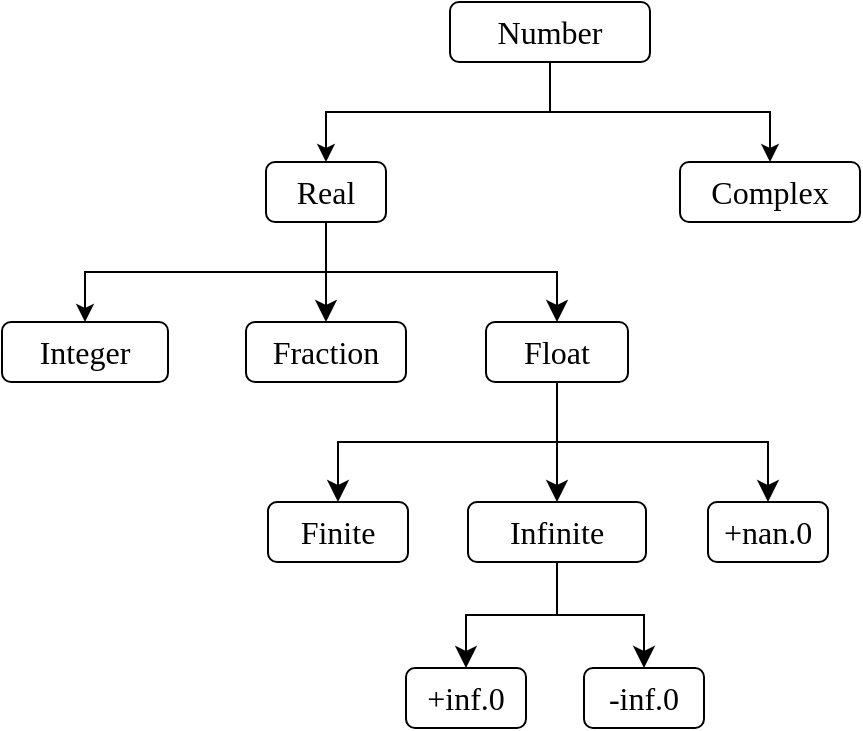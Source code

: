 <mxfile version="24.5.1" type="device">
  <diagram name="Page-1" id="iZpMS2f7atyJ88Jln5kw">
    <mxGraphModel dx="981" dy="918" grid="1" gridSize="10" guides="1" tooltips="1" connect="1" arrows="1" fold="1" page="1" pageScale="1" pageWidth="1169" pageHeight="827" math="0" shadow="0">
      <root>
        <mxCell id="0" />
        <mxCell id="1" parent="0" />
        <mxCell id="cjEng1YIgAIHKjf9ZxGq-29" style="edgeStyle=orthogonalEdgeStyle;rounded=0;orthogonalLoop=1;jettySize=auto;html=1;exitX=0.5;exitY=1;exitDx=0;exitDy=0;entryX=0.5;entryY=0;entryDx=0;entryDy=0;fontFamily=Ubuntu;fontSize=16;fontColor=default;" parent="1" source="cjEng1YIgAIHKjf9ZxGq-1" target="cjEng1YIgAIHKjf9ZxGq-17" edge="1">
          <mxGeometry relative="1" as="geometry" />
        </mxCell>
        <mxCell id="cjEng1YIgAIHKjf9ZxGq-30" style="edgeStyle=orthogonalEdgeStyle;rounded=0;orthogonalLoop=1;jettySize=auto;html=1;exitX=0.5;exitY=1;exitDx=0;exitDy=0;entryX=0.5;entryY=0;entryDx=0;entryDy=0;fontFamily=Ubuntu;fontSize=16;fontColor=default;" parent="1" source="cjEng1YIgAIHKjf9ZxGq-1" target="cjEng1YIgAIHKjf9ZxGq-4" edge="1">
          <mxGeometry relative="1" as="geometry" />
        </mxCell>
        <mxCell id="cjEng1YIgAIHKjf9ZxGq-1" value="Number" style="rounded=1;whiteSpace=wrap;html=1;fontSize=16;fontFamily=Ubuntu;" parent="1" vertex="1">
          <mxGeometry x="611" y="180" width="100" height="30" as="geometry" />
        </mxCell>
        <mxCell id="cjEng1YIgAIHKjf9ZxGq-4" value="Complex" style="whiteSpace=wrap;html=1;rounded=1;fontSize=16;fontFamily=Ubuntu;" parent="1" vertex="1">
          <mxGeometry x="726" y="260" width="90" height="30" as="geometry" />
        </mxCell>
        <mxCell id="cjEng1YIgAIHKjf9ZxGq-39" style="edgeStyle=orthogonalEdgeStyle;rounded=0;orthogonalLoop=1;jettySize=auto;html=1;exitX=0.5;exitY=1;exitDx=0;exitDy=0;entryX=0.5;entryY=0;entryDx=0;entryDy=0;fontFamily=Ubuntu;fontSize=16;fontColor=default;" parent="1" source="cjEng1YIgAIHKjf9ZxGq-17" target="cjEng1YIgAIHKjf9ZxGq-32" edge="1">
          <mxGeometry relative="1" as="geometry" />
        </mxCell>
        <mxCell id="OXWXljU8YxzGQw9cTpFx-1" style="edgeStyle=orthogonalEdgeStyle;rounded=0;orthogonalLoop=1;jettySize=auto;html=1;exitX=0.5;exitY=1;exitDx=0;exitDy=0;fontSize=12;startSize=8;endSize=8;" edge="1" parent="1" source="cjEng1YIgAIHKjf9ZxGq-17" target="cjEng1YIgAIHKjf9ZxGq-31">
          <mxGeometry relative="1" as="geometry" />
        </mxCell>
        <mxCell id="OXWXljU8YxzGQw9cTpFx-2" style="edgeStyle=orthogonalEdgeStyle;rounded=0;orthogonalLoop=1;jettySize=auto;html=1;exitX=0.5;exitY=1;exitDx=0;exitDy=0;entryX=0.5;entryY=0;entryDx=0;entryDy=0;fontSize=12;startSize=8;endSize=8;" edge="1" parent="1" source="cjEng1YIgAIHKjf9ZxGq-17" target="cjEng1YIgAIHKjf9ZxGq-23">
          <mxGeometry relative="1" as="geometry" />
        </mxCell>
        <mxCell id="cjEng1YIgAIHKjf9ZxGq-17" value="Real" style="rounded=1;whiteSpace=wrap;html=1;fontSize=16;fontFamily=Ubuntu;" parent="1" vertex="1">
          <mxGeometry x="519" y="260" width="60" height="30" as="geometry" />
        </mxCell>
        <mxCell id="WY5qjqcThuF0Eph-JivF-13" style="edgeStyle=elbowEdgeStyle;rounded=0;orthogonalLoop=1;jettySize=auto;html=1;exitX=0.5;exitY=1;exitDx=0;exitDy=0;entryX=0.5;entryY=0;entryDx=0;entryDy=0;fontSize=12;startSize=8;endSize=8;elbow=vertical;" parent="1" source="cjEng1YIgAIHKjf9ZxGq-23" target="WY5qjqcThuF0Eph-JivF-8" edge="1">
          <mxGeometry relative="1" as="geometry" />
        </mxCell>
        <mxCell id="WY5qjqcThuF0Eph-JivF-16" style="edgeStyle=elbowEdgeStyle;rounded=0;orthogonalLoop=1;jettySize=auto;html=1;exitX=0.5;exitY=1;exitDx=0;exitDy=0;entryX=0.5;entryY=0;entryDx=0;entryDy=0;fontSize=12;startSize=8;endSize=8;elbow=vertical;" parent="1" source="cjEng1YIgAIHKjf9ZxGq-23" target="cjEng1YIgAIHKjf9ZxGq-60" edge="1">
          <mxGeometry relative="1" as="geometry" />
        </mxCell>
        <mxCell id="OXWXljU8YxzGQw9cTpFx-4" style="edgeStyle=orthogonalEdgeStyle;rounded=0;orthogonalLoop=1;jettySize=auto;html=1;exitX=0.5;exitY=1;exitDx=0;exitDy=0;fontSize=12;startSize=8;endSize=8;" edge="1" parent="1" source="cjEng1YIgAIHKjf9ZxGq-23" target="OXWXljU8YxzGQw9cTpFx-3">
          <mxGeometry relative="1" as="geometry" />
        </mxCell>
        <mxCell id="cjEng1YIgAIHKjf9ZxGq-23" value="Float" style="rounded=1;whiteSpace=wrap;html=1;fontSize=16;fontFamily=Ubuntu;" parent="1" vertex="1">
          <mxGeometry x="629" y="340" width="71" height="30" as="geometry" />
        </mxCell>
        <mxCell id="cjEng1YIgAIHKjf9ZxGq-31" value="Fraction" style="rounded=1;whiteSpace=wrap;html=1;fontSize=16;fontFamily=Ubuntu;" parent="1" vertex="1">
          <mxGeometry x="509" y="340" width="80" height="30" as="geometry" />
        </mxCell>
        <mxCell id="cjEng1YIgAIHKjf9ZxGq-32" value="Integer" style="rounded=1;whiteSpace=wrap;html=1;fontSize=16;fontFamily=Ubuntu;" parent="1" vertex="1">
          <mxGeometry x="387" y="340" width="83" height="30" as="geometry" />
        </mxCell>
        <mxCell id="cjEng1YIgAIHKjf9ZxGq-58" value="+inf.0" style="rounded=1;whiteSpace=wrap;html=1;fontSize=16;fontFamily=Ubuntu;" parent="1" vertex="1">
          <mxGeometry x="589" y="513" width="60" height="30" as="geometry" />
        </mxCell>
        <mxCell id="cjEng1YIgAIHKjf9ZxGq-59" value="-inf.0" style="rounded=1;whiteSpace=wrap;html=1;fontSize=16;fontFamily=Ubuntu;" parent="1" vertex="1">
          <mxGeometry x="678" y="513" width="60" height="30" as="geometry" />
        </mxCell>
        <mxCell id="cjEng1YIgAIHKjf9ZxGq-60" value="+nan.0" style="rounded=1;whiteSpace=wrap;html=1;fontSize=16;fontFamily=Ubuntu;" parent="1" vertex="1">
          <mxGeometry x="740" y="430" width="60" height="30" as="geometry" />
        </mxCell>
        <mxCell id="WY5qjqcThuF0Eph-JivF-8" value="Finite" style="rounded=1;whiteSpace=wrap;html=1;fontSize=16;fontFamily=Ubuntu;" parent="1" vertex="1">
          <mxGeometry x="520" y="430" width="70" height="30" as="geometry" />
        </mxCell>
        <mxCell id="OXWXljU8YxzGQw9cTpFx-5" style="edgeStyle=orthogonalEdgeStyle;rounded=0;orthogonalLoop=1;jettySize=auto;html=1;exitX=0.5;exitY=1;exitDx=0;exitDy=0;entryX=0.5;entryY=0;entryDx=0;entryDy=0;fontSize=12;startSize=8;endSize=8;" edge="1" parent="1" source="OXWXljU8YxzGQw9cTpFx-3" target="cjEng1YIgAIHKjf9ZxGq-58">
          <mxGeometry relative="1" as="geometry" />
        </mxCell>
        <mxCell id="OXWXljU8YxzGQw9cTpFx-6" style="edgeStyle=orthogonalEdgeStyle;rounded=0;orthogonalLoop=1;jettySize=auto;html=1;exitX=0.5;exitY=1;exitDx=0;exitDy=0;entryX=0.5;entryY=0;entryDx=0;entryDy=0;fontSize=12;startSize=8;endSize=8;" edge="1" parent="1" source="OXWXljU8YxzGQw9cTpFx-3" target="cjEng1YIgAIHKjf9ZxGq-59">
          <mxGeometry relative="1" as="geometry" />
        </mxCell>
        <mxCell id="OXWXljU8YxzGQw9cTpFx-3" value="Infinite" style="rounded=1;whiteSpace=wrap;html=1;fontSize=16;fontFamily=Ubuntu;" vertex="1" parent="1">
          <mxGeometry x="620" y="430" width="89" height="30" as="geometry" />
        </mxCell>
      </root>
    </mxGraphModel>
  </diagram>
</mxfile>

